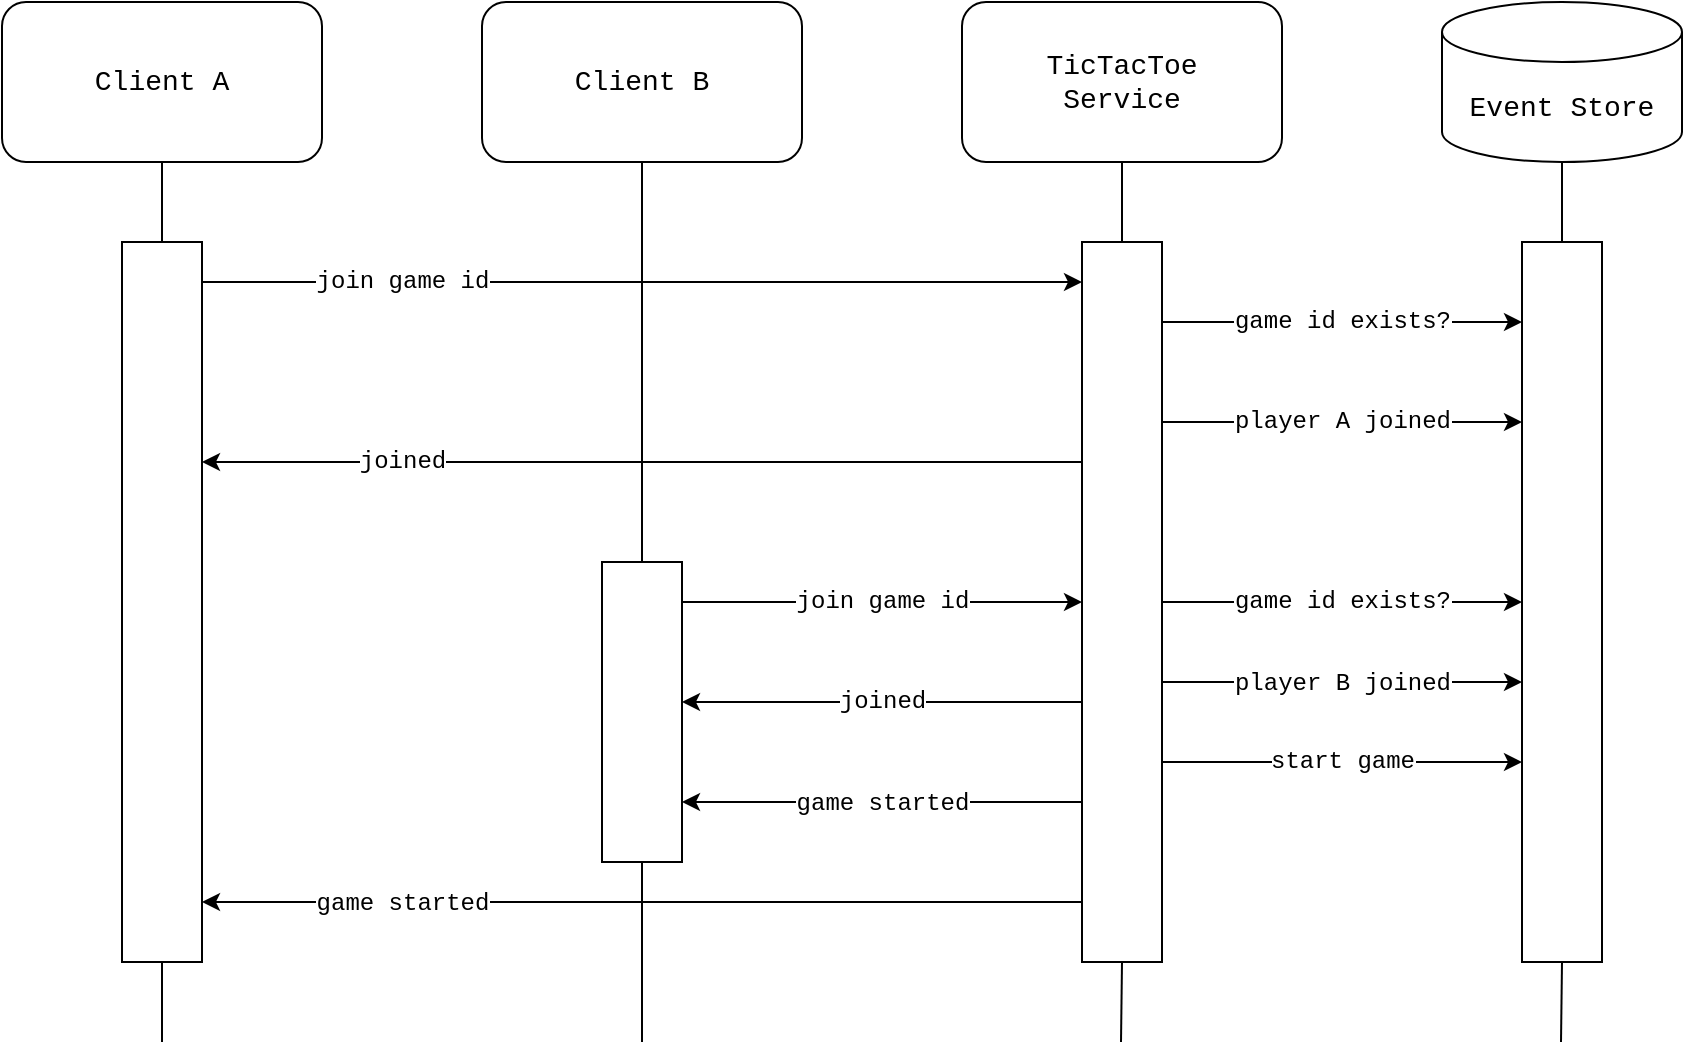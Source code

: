 <mxfile>
    <diagram id="l-2GXIGTLyMH2b3Q6vDL" name="Page-1">
        <mxGraphModel dx="1574" dy="949" grid="1" gridSize="10" guides="1" tooltips="1" connect="1" arrows="1" fold="1" page="1" pageScale="1" pageWidth="850" pageHeight="1100" math="0" shadow="0">
            <root>
                <mxCell id="0"/>
                <mxCell id="1" parent="0"/>
                <mxCell id="2" value="&lt;font face=&quot;Courier New&quot; style=&quot;font-size: 14px&quot;&gt;Client A&lt;/font&gt;" style="rounded=1;whiteSpace=wrap;html=1;" vertex="1" parent="1">
                    <mxGeometry y="240" width="160" height="80" as="geometry"/>
                </mxCell>
                <mxCell id="3" value="&lt;font face=&quot;Courier New&quot; style=&quot;font-size: 14px&quot;&gt;TicTacToe&lt;br&gt;Service&lt;br&gt;&lt;/font&gt;" style="rounded=1;whiteSpace=wrap;html=1;" vertex="1" parent="1">
                    <mxGeometry x="480" y="240" width="160" height="80" as="geometry"/>
                </mxCell>
                <mxCell id="4" value="Event Store" style="shape=cylinder3;whiteSpace=wrap;html=1;boundedLbl=1;backgroundOutline=1;size=15;fontFamily=Courier New;fontSize=14;" vertex="1" parent="1">
                    <mxGeometry x="720" y="240" width="120" height="80" as="geometry"/>
                </mxCell>
                <mxCell id="5" value="" style="endArrow=none;html=1;entryX=0.5;entryY=1;entryDx=0;entryDy=0;startArrow=none;" edge="1" parent="1" source="10" target="2">
                    <mxGeometry width="50" height="50" relative="1" as="geometry">
                        <mxPoint x="80" y="760" as="sourcePoint"/>
                        <mxPoint x="330" y="460" as="targetPoint"/>
                    </mxGeometry>
                </mxCell>
                <mxCell id="6" value="" style="endArrow=none;html=1;entryX=0.5;entryY=1;entryDx=0;entryDy=0;startArrow=none;" edge="1" parent="1" source="20" target="3">
                    <mxGeometry width="50" height="50" relative="1" as="geometry">
                        <mxPoint x="559.5" y="760" as="sourcePoint"/>
                        <mxPoint x="560" y="330" as="targetPoint"/>
                    </mxGeometry>
                </mxCell>
                <mxCell id="7" value="" style="endArrow=none;html=1;entryX=0.5;entryY=1;entryDx=0;entryDy=0;entryPerimeter=0;startArrow=none;" edge="1" parent="1" source="26" target="4">
                    <mxGeometry width="50" height="50" relative="1" as="geometry">
                        <mxPoint x="779.5" y="760" as="sourcePoint"/>
                        <mxPoint x="780" y="340" as="targetPoint"/>
                    </mxGeometry>
                </mxCell>
                <mxCell id="8" style="edgeStyle=orthogonalEdgeStyle;html=1;curved=1;" edge="1" parent="1" source="10" target="20">
                    <mxGeometry relative="1" as="geometry">
                        <Array as="points">
                            <mxPoint x="210" y="380"/>
                            <mxPoint x="210" y="380"/>
                        </Array>
                    </mxGeometry>
                </mxCell>
                <mxCell id="9" value="&lt;font face=&quot;Courier New&quot; style=&quot;font-size: 12px&quot;&gt;join game id&lt;/font&gt;" style="edgeLabel;html=1;align=center;verticalAlign=middle;resizable=0;points=[];" vertex="1" connectable="0" parent="8">
                    <mxGeometry x="-0.596" relative="1" as="geometry">
                        <mxPoint x="11" as="offset"/>
                    </mxGeometry>
                </mxCell>
                <mxCell id="10" value="" style="rounded=0;whiteSpace=wrap;html=1;" vertex="1" parent="1">
                    <mxGeometry x="60" y="360" width="40" height="360" as="geometry"/>
                </mxCell>
                <mxCell id="11" value="" style="endArrow=none;html=1;entryX=0.5;entryY=1;entryDx=0;entryDy=0;" edge="1" parent="1" target="10">
                    <mxGeometry width="50" height="50" relative="1" as="geometry">
                        <mxPoint x="80" y="760" as="sourcePoint"/>
                        <mxPoint x="40" y="320" as="targetPoint"/>
                    </mxGeometry>
                </mxCell>
                <mxCell id="12" style="edgeStyle=orthogonalEdgeStyle;curved=1;html=1;fontFamily=Courier New;fontSize=12;" edge="1" parent="1" source="20" target="26">
                    <mxGeometry relative="1" as="geometry">
                        <Array as="points">
                            <mxPoint x="740" y="400"/>
                            <mxPoint x="740" y="400"/>
                        </Array>
                    </mxGeometry>
                </mxCell>
                <mxCell id="13" value="game id exists?" style="edgeLabel;html=1;align=center;verticalAlign=middle;resizable=0;points=[];fontSize=12;fontFamily=Courier New;" vertex="1" connectable="0" parent="12">
                    <mxGeometry x="-0.156" y="-2" relative="1" as="geometry">
                        <mxPoint x="14" y="-2" as="offset"/>
                    </mxGeometry>
                </mxCell>
                <mxCell id="14" style="edgeStyle=orthogonalEdgeStyle;curved=1;html=1;fontFamily=Courier New;fontSize=12;" edge="1" parent="1" source="20" target="26">
                    <mxGeometry relative="1" as="geometry">
                        <Array as="points">
                            <mxPoint x="730" y="450"/>
                            <mxPoint x="730" y="450"/>
                        </Array>
                    </mxGeometry>
                </mxCell>
                <mxCell id="15" value="player A joined" style="edgeLabel;html=1;align=center;verticalAlign=middle;resizable=0;points=[];fontSize=12;fontFamily=Courier New;" vertex="1" connectable="0" parent="14">
                    <mxGeometry x="-0.244" y="2" relative="1" as="geometry">
                        <mxPoint x="22" y="2" as="offset"/>
                    </mxGeometry>
                </mxCell>
                <mxCell id="16" style="edgeStyle=orthogonalEdgeStyle;curved=1;html=1;fontFamily=Courier New;fontSize=12;" edge="1" parent="1" source="20" target="10">
                    <mxGeometry relative="1" as="geometry">
                        <Array as="points">
                            <mxPoint x="270" y="470"/>
                            <mxPoint x="270" y="470"/>
                        </Array>
                    </mxGeometry>
                </mxCell>
                <mxCell id="17" value="joined" style="edgeLabel;html=1;align=center;verticalAlign=middle;resizable=0;points=[];fontSize=12;fontFamily=Courier New;" vertex="1" connectable="0" parent="16">
                    <mxGeometry x="0.677" y="3" relative="1" as="geometry">
                        <mxPoint x="29" y="-3" as="offset"/>
                    </mxGeometry>
                </mxCell>
                <mxCell id="30" style="edgeStyle=orthogonalEdgeStyle;curved=1;html=1;fontFamily=Courier New;fontSize=12;" edge="1" parent="1" source="20" target="26">
                    <mxGeometry relative="1" as="geometry"/>
                </mxCell>
                <mxCell id="31" value="game id exists?" style="edgeLabel;html=1;align=center;verticalAlign=middle;resizable=0;points=[];fontSize=12;fontFamily=Courier New;" vertex="1" connectable="0" parent="30">
                    <mxGeometry x="-0.271" y="3" relative="1" as="geometry">
                        <mxPoint x="24" y="3" as="offset"/>
                    </mxGeometry>
                </mxCell>
                <mxCell id="32" style="edgeStyle=orthogonalEdgeStyle;curved=1;html=1;fontFamily=Courier New;fontSize=12;" edge="1" parent="1" source="20" target="26">
                    <mxGeometry relative="1" as="geometry">
                        <Array as="points">
                            <mxPoint x="630" y="580"/>
                            <mxPoint x="630" y="580"/>
                        </Array>
                    </mxGeometry>
                </mxCell>
                <mxCell id="33" value="player B joined" style="edgeLabel;html=1;align=center;verticalAlign=middle;resizable=0;points=[];fontSize=12;fontFamily=Courier New;" vertex="1" connectable="0" parent="32">
                    <mxGeometry x="-0.271" y="-1" relative="1" as="geometry">
                        <mxPoint x="24" as="offset"/>
                    </mxGeometry>
                </mxCell>
                <mxCell id="34" style="edgeStyle=orthogonalEdgeStyle;curved=1;html=1;fontFamily=Courier New;fontSize=12;" edge="1" parent="1" source="20" target="24">
                    <mxGeometry relative="1" as="geometry">
                        <Array as="points">
                            <mxPoint x="400" y="590"/>
                            <mxPoint x="400" y="590"/>
                        </Array>
                    </mxGeometry>
                </mxCell>
                <mxCell id="35" value="joined" style="edgeLabel;html=1;align=center;verticalAlign=middle;resizable=0;points=[];fontSize=12;fontFamily=Courier New;" vertex="1" connectable="0" parent="34">
                    <mxGeometry x="0.184" relative="1" as="geometry">
                        <mxPoint x="18" as="offset"/>
                    </mxGeometry>
                </mxCell>
                <mxCell id="37" style="edgeStyle=orthogonalEdgeStyle;curved=1;html=1;fontFamily=Courier New;fontSize=12;" edge="1" parent="1" source="20" target="24">
                    <mxGeometry relative="1" as="geometry">
                        <Array as="points">
                            <mxPoint x="420" y="640"/>
                            <mxPoint x="420" y="640"/>
                        </Array>
                    </mxGeometry>
                </mxCell>
                <mxCell id="38" value="game started" style="edgeLabel;html=1;align=center;verticalAlign=middle;resizable=0;points=[];fontSize=12;fontFamily=Courier New;" vertex="1" connectable="0" parent="37">
                    <mxGeometry x="0.224" y="1" relative="1" as="geometry">
                        <mxPoint x="22" as="offset"/>
                    </mxGeometry>
                </mxCell>
                <mxCell id="39" style="edgeStyle=orthogonalEdgeStyle;curved=1;html=1;fontFamily=Courier New;fontSize=12;" edge="1" parent="1" source="20" target="10">
                    <mxGeometry relative="1" as="geometry">
                        <Array as="points">
                            <mxPoint x="220" y="690"/>
                            <mxPoint x="220" y="690"/>
                        </Array>
                    </mxGeometry>
                </mxCell>
                <mxCell id="40" value="game started" style="edgeLabel;html=1;align=center;verticalAlign=middle;resizable=0;points=[];fontSize=12;fontFamily=Courier New;" vertex="1" connectable="0" parent="39">
                    <mxGeometry x="0.643" y="1" relative="1" as="geometry">
                        <mxPoint x="21" as="offset"/>
                    </mxGeometry>
                </mxCell>
                <mxCell id="41" style="edgeStyle=orthogonalEdgeStyle;curved=1;html=1;fontFamily=Courier New;fontSize=12;" edge="1" parent="1" source="20" target="26">
                    <mxGeometry relative="1" as="geometry">
                        <Array as="points">
                            <mxPoint x="660" y="620"/>
                            <mxPoint x="660" y="620"/>
                        </Array>
                    </mxGeometry>
                </mxCell>
                <mxCell id="42" value="start game" style="edgeLabel;html=1;align=center;verticalAlign=middle;resizable=0;points=[];fontSize=12;fontFamily=Courier New;" vertex="1" connectable="0" parent="41">
                    <mxGeometry x="-0.305" y="-2" relative="1" as="geometry">
                        <mxPoint x="27" y="-2" as="offset"/>
                    </mxGeometry>
                </mxCell>
                <mxCell id="20" value="" style="rounded=0;whiteSpace=wrap;html=1;" vertex="1" parent="1">
                    <mxGeometry x="540" y="360" width="40" height="360" as="geometry"/>
                </mxCell>
                <mxCell id="21" value="" style="endArrow=none;html=1;entryX=0.5;entryY=1;entryDx=0;entryDy=0;" edge="1" parent="1" target="20">
                    <mxGeometry width="50" height="50" relative="1" as="geometry">
                        <mxPoint x="559.5" y="760" as="sourcePoint"/>
                        <mxPoint x="560" y="320" as="targetPoint"/>
                    </mxGeometry>
                </mxCell>
                <mxCell id="22" value="&lt;font face=&quot;Courier New&quot; style=&quot;font-size: 14px&quot;&gt;Client B&lt;/font&gt;" style="rounded=1;whiteSpace=wrap;html=1;" vertex="1" parent="1">
                    <mxGeometry x="240" y="240" width="160" height="80" as="geometry"/>
                </mxCell>
                <mxCell id="23" value="" style="endArrow=none;html=1;entryX=0.5;entryY=1;entryDx=0;entryDy=0;startArrow=none;" edge="1" parent="1" source="24" target="22">
                    <mxGeometry width="50" height="50" relative="1" as="geometry">
                        <mxPoint x="320" y="760" as="sourcePoint"/>
                        <mxPoint x="570" y="460" as="targetPoint"/>
                    </mxGeometry>
                </mxCell>
                <mxCell id="28" style="edgeStyle=orthogonalEdgeStyle;html=1;curved=1;" edge="1" parent="1" source="24" target="20">
                    <mxGeometry relative="1" as="geometry">
                        <Array as="points">
                            <mxPoint x="390" y="540"/>
                            <mxPoint x="390" y="540"/>
                        </Array>
                    </mxGeometry>
                </mxCell>
                <mxCell id="29" value="&lt;font face=&quot;Courier New&quot; style=&quot;font-size: 12px&quot;&gt;join game id&lt;/font&gt;" style="edgeLabel;html=1;align=center;verticalAlign=middle;resizable=0;points=[];" vertex="1" connectable="0" parent="28">
                    <mxGeometry x="-0.194" y="1" relative="1" as="geometry">
                        <mxPoint x="19" y="1" as="offset"/>
                    </mxGeometry>
                </mxCell>
                <mxCell id="24" value="" style="rounded=0;whiteSpace=wrap;html=1;" vertex="1" parent="1">
                    <mxGeometry x="300" y="520" width="40" height="150" as="geometry"/>
                </mxCell>
                <mxCell id="25" value="" style="endArrow=none;html=1;entryX=0.5;entryY=1;entryDx=0;entryDy=0;" edge="1" parent="1" target="24">
                    <mxGeometry width="50" height="50" relative="1" as="geometry">
                        <mxPoint x="320" y="760" as="sourcePoint"/>
                        <mxPoint x="320" y="320" as="targetPoint"/>
                    </mxGeometry>
                </mxCell>
                <mxCell id="26" value="" style="rounded=0;whiteSpace=wrap;html=1;" vertex="1" parent="1">
                    <mxGeometry x="760" y="360" width="40" height="360" as="geometry"/>
                </mxCell>
                <mxCell id="27" value="" style="endArrow=none;html=1;entryX=0.5;entryY=1;entryDx=0;entryDy=0;entryPerimeter=0;" edge="1" parent="1" target="26">
                    <mxGeometry width="50" height="50" relative="1" as="geometry">
                        <mxPoint x="779.5" y="760" as="sourcePoint"/>
                        <mxPoint x="780" y="320" as="targetPoint"/>
                    </mxGeometry>
                </mxCell>
            </root>
        </mxGraphModel>
    </diagram>
</mxfile>